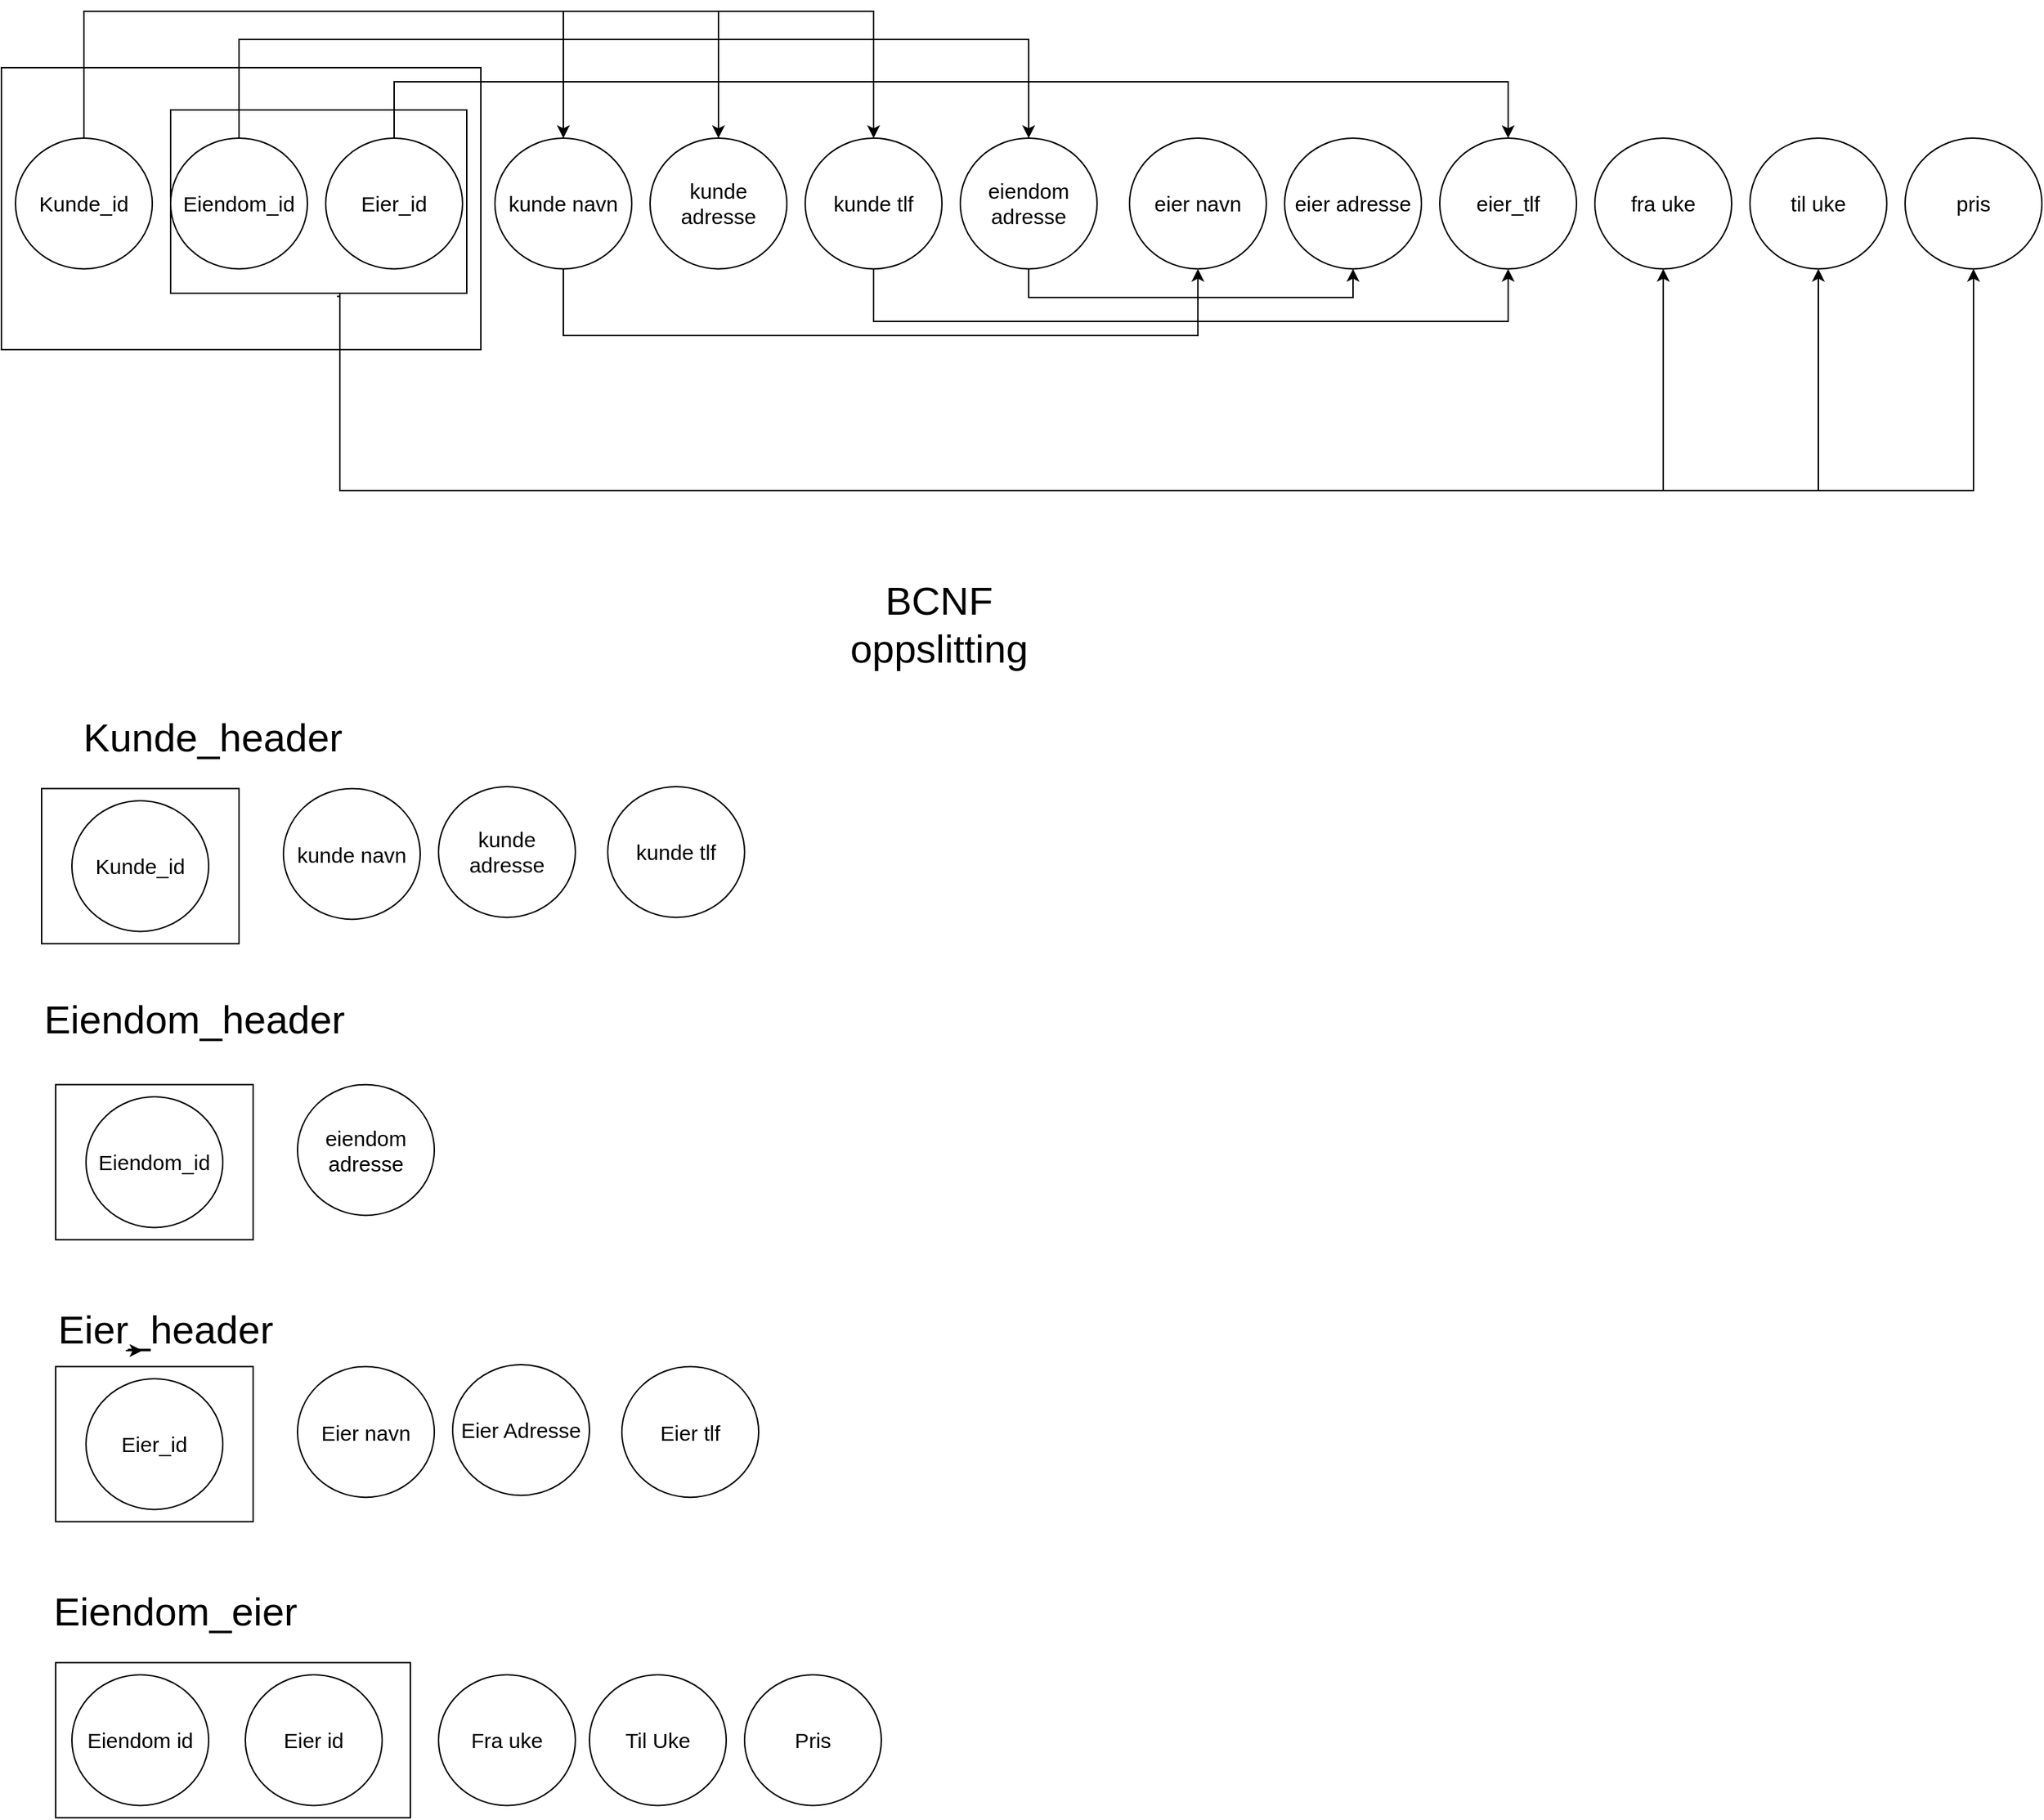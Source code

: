 <mxfile version="20.2.3" type="device"><diagram id="xydg5F0laxjMdoQF9H5E" name="Page-1"><mxGraphModel dx="1595" dy="985" grid="1" gridSize="10" guides="1" tooltips="1" connect="1" arrows="1" fold="1" page="1" pageScale="1" pageWidth="850" pageHeight="1100" math="0" shadow="0"><root><mxCell id="0"/><mxCell id="1" parent="0"/><mxCell id="0kzD_zwL2FH2p-XRasO8-18" value="" style="rounded=0;whiteSpace=wrap;html=1;fontSize=15;" vertex="1" parent="1"><mxGeometry y="110" width="340" height="200" as="geometry"/></mxCell><mxCell id="0kzD_zwL2FH2p-XRasO8-62" value="" style="rounded=0;whiteSpace=wrap;html=1;fontSize=28;fillColor=none;" vertex="1" parent="1"><mxGeometry x="38.5" y="1031.36" width="140" height="110" as="geometry"/></mxCell><mxCell id="0kzD_zwL2FH2p-XRasO8-32" style="edgeStyle=orthogonalEdgeStyle;rounded=0;orthogonalLoop=1;jettySize=auto;html=1;entryX=0.5;entryY=1;entryDx=0;entryDy=0;fontSize=15;" edge="1" parent="1" source="0kzD_zwL2FH2p-XRasO8-65" target="0kzD_zwL2FH2p-XRasO8-14"><mxGeometry relative="1" as="geometry"><mxPoint x="172.5" y="270" as="sourcePoint"/><Array as="points"><mxPoint x="240" y="410"/><mxPoint x="1179" y="410"/></Array></mxGeometry></mxCell><mxCell id="0kzD_zwL2FH2p-XRasO8-33" style="edgeStyle=orthogonalEdgeStyle;rounded=0;orthogonalLoop=1;jettySize=auto;html=1;entryX=0.5;entryY=1;entryDx=0;entryDy=0;fontSize=15;exitX=0.562;exitY=1.017;exitDx=0;exitDy=0;exitPerimeter=0;" edge="1" parent="1" source="0kzD_zwL2FH2p-XRasO8-65" target="0kzD_zwL2FH2p-XRasO8-15"><mxGeometry relative="1" as="geometry"><mxPoint x="240" y="320" as="sourcePoint"/><Array as="points"><mxPoint x="240" y="272"/><mxPoint x="240" y="410"/><mxPoint x="1289" y="410"/></Array></mxGeometry></mxCell><mxCell id="0kzD_zwL2FH2p-XRasO8-19" style="edgeStyle=orthogonalEdgeStyle;rounded=0;orthogonalLoop=1;jettySize=auto;html=1;entryX=0.5;entryY=0;entryDx=0;entryDy=0;fontSize=15;" edge="1" parent="1" source="0kzD_zwL2FH2p-XRasO8-2" target="0kzD_zwL2FH2p-XRasO8-3"><mxGeometry relative="1" as="geometry"><Array as="points"><mxPoint x="59" y="70"/><mxPoint x="399" y="70"/></Array></mxGeometry></mxCell><mxCell id="0kzD_zwL2FH2p-XRasO8-21" style="edgeStyle=orthogonalEdgeStyle;rounded=0;orthogonalLoop=1;jettySize=auto;html=1;entryX=0.5;entryY=0;entryDx=0;entryDy=0;fontSize=15;" edge="1" parent="1" source="0kzD_zwL2FH2p-XRasO8-2" target="0kzD_zwL2FH2p-XRasO8-7"><mxGeometry relative="1" as="geometry"><Array as="points"><mxPoint x="59" y="70"/><mxPoint x="619" y="70"/></Array></mxGeometry></mxCell><mxCell id="0kzD_zwL2FH2p-XRasO8-22" style="edgeStyle=orthogonalEdgeStyle;rounded=0;orthogonalLoop=1;jettySize=auto;html=1;entryX=0.5;entryY=0;entryDx=0;entryDy=0;fontSize=15;" edge="1" parent="1" source="0kzD_zwL2FH2p-XRasO8-2" target="0kzD_zwL2FH2p-XRasO8-6"><mxGeometry relative="1" as="geometry"><Array as="points"><mxPoint x="59" y="70"/><mxPoint x="509" y="70"/></Array></mxGeometry></mxCell><mxCell id="0kzD_zwL2FH2p-XRasO8-2" value="&lt;font style=&quot;font-size: 15px;&quot;&gt;Kunde_id&lt;/font&gt;" style="ellipse;whiteSpace=wrap;html=1;aspect=fixed;fontSize=15;" vertex="1" parent="1"><mxGeometry x="10" y="160" width="97" height="92.72" as="geometry"/></mxCell><mxCell id="0kzD_zwL2FH2p-XRasO8-30" style="edgeStyle=orthogonalEdgeStyle;rounded=0;orthogonalLoop=1;jettySize=auto;html=1;entryX=0.5;entryY=1;entryDx=0;entryDy=0;fontSize=15;" edge="1" parent="1" source="0kzD_zwL2FH2p-XRasO8-3" target="0kzD_zwL2FH2p-XRasO8-9"><mxGeometry relative="1" as="geometry"><Array as="points"><mxPoint x="399" y="300"/><mxPoint x="849" y="300"/></Array></mxGeometry></mxCell><mxCell id="0kzD_zwL2FH2p-XRasO8-3" value="&lt;font style=&quot;font-size: 15px;&quot;&gt;kunde navn&lt;/font&gt;" style="ellipse;whiteSpace=wrap;html=1;aspect=fixed;fontSize=15;" vertex="1" parent="1"><mxGeometry x="350" y="160" width="97" height="92.72" as="geometry"/></mxCell><mxCell id="0kzD_zwL2FH2p-XRasO8-23" style="edgeStyle=orthogonalEdgeStyle;rounded=0;orthogonalLoop=1;jettySize=auto;html=1;entryX=0.5;entryY=0;entryDx=0;entryDy=0;fontSize=15;" edge="1" parent="1" source="0kzD_zwL2FH2p-XRasO8-4" target="0kzD_zwL2FH2p-XRasO8-8"><mxGeometry relative="1" as="geometry"><Array as="points"><mxPoint x="169" y="90"/><mxPoint x="729" y="90"/></Array></mxGeometry></mxCell><mxCell id="0kzD_zwL2FH2p-XRasO8-4" value="&lt;font style=&quot;font-size: 15px;&quot;&gt;Eiendom_id&lt;/font&gt;" style="ellipse;whiteSpace=wrap;html=1;aspect=fixed;fontSize=15;" vertex="1" parent="1"><mxGeometry x="120" y="160" width="97" height="92.72" as="geometry"/></mxCell><mxCell id="0kzD_zwL2FH2p-XRasO8-26" style="edgeStyle=orthogonalEdgeStyle;rounded=0;orthogonalLoop=1;jettySize=auto;html=1;entryX=0.5;entryY=0;entryDx=0;entryDy=0;fontSize=15;" edge="1" parent="1" source="0kzD_zwL2FH2p-XRasO8-5" target="0kzD_zwL2FH2p-XRasO8-13"><mxGeometry relative="1" as="geometry"><Array as="points"><mxPoint x="279" y="120"/><mxPoint x="1069" y="120"/></Array></mxGeometry></mxCell><mxCell id="0kzD_zwL2FH2p-XRasO8-5" value="&lt;font style=&quot;font-size: 15px;&quot;&gt;Eier_id&lt;/font&gt;" style="ellipse;whiteSpace=wrap;html=1;aspect=fixed;fontSize=15;" vertex="1" parent="1"><mxGeometry x="230" y="160" width="97" height="92.72" as="geometry"/></mxCell><mxCell id="0kzD_zwL2FH2p-XRasO8-6" value="&lt;span style=&quot;font-size: 15px;&quot;&gt;kunde adresse&lt;/span&gt;" style="ellipse;whiteSpace=wrap;html=1;aspect=fixed;fontSize=15;" vertex="1" parent="1"><mxGeometry x="460" y="160" width="97" height="92.72" as="geometry"/></mxCell><mxCell id="0kzD_zwL2FH2p-XRasO8-31" style="edgeStyle=orthogonalEdgeStyle;rounded=0;orthogonalLoop=1;jettySize=auto;html=1;entryX=0.5;entryY=1;entryDx=0;entryDy=0;fontSize=15;" edge="1" parent="1" source="0kzD_zwL2FH2p-XRasO8-7" target="0kzD_zwL2FH2p-XRasO8-13"><mxGeometry relative="1" as="geometry"><Array as="points"><mxPoint x="619" y="290"/><mxPoint x="1069" y="290"/></Array></mxGeometry></mxCell><mxCell id="0kzD_zwL2FH2p-XRasO8-7" value="&lt;span style=&quot;font-size: 15px;&quot;&gt;kunde tlf&lt;/span&gt;&lt;span style=&quot;color: rgba(0, 0, 0, 0); font-family: monospace; font-size: 0px; text-align: start;&quot;&gt;%3CmxGraphModel%3E%3Croot%3E%3CmxCell%20id%3D%220%22%2F%3E%3CmxCell%20id%3D%221%22%20parent%3D%220%22%2F%3E%3CmxCell%20id%3D%222%22%20value%3D%22%26lt%3Bspan%20style%3D%26quot%3Bfont-size%3A%2015px%3B%26quot%3B%26gt%3Bkunde%20adresse%26lt%3B%2Fspan%26gt%3B%22%20style%3D%22ellipse%3BwhiteSpace%3Dwrap%3Bhtml%3D1%3Baspect%3Dfixed%3BfontSize%3D15%3B%22%20vertex%3D%221%22%20parent%3D%221%22%3E%3CmxGeometry%20x%3D%22460%22%20y%3D%22160%22%20width%3D%2297%22%20height%3D%2292.72%22%20as%3D%22geometry%22%2F%3E%3C%2FmxCell%3E%3C%2Froot%3E%3C%2FmxGraphModel%3E&lt;/span&gt;" style="ellipse;whiteSpace=wrap;html=1;aspect=fixed;fontSize=15;" vertex="1" parent="1"><mxGeometry x="570" y="160" width="97" height="92.72" as="geometry"/></mxCell><mxCell id="0kzD_zwL2FH2p-XRasO8-29" style="edgeStyle=orthogonalEdgeStyle;rounded=0;orthogonalLoop=1;jettySize=auto;html=1;entryX=0.5;entryY=1;entryDx=0;entryDy=0;fontSize=15;" edge="1" parent="1" source="0kzD_zwL2FH2p-XRasO8-8" target="0kzD_zwL2FH2p-XRasO8-10"><mxGeometry relative="1" as="geometry"><Array as="points"><mxPoint x="729" y="273"/><mxPoint x="959" y="273"/></Array></mxGeometry></mxCell><mxCell id="0kzD_zwL2FH2p-XRasO8-8" value="&lt;span style=&quot;font-size: 15px;&quot;&gt;eiendom adresse&lt;/span&gt;" style="ellipse;whiteSpace=wrap;html=1;aspect=fixed;fontSize=15;" vertex="1" parent="1"><mxGeometry x="680" y="160" width="97" height="92.72" as="geometry"/></mxCell><mxCell id="0kzD_zwL2FH2p-XRasO8-9" value="eier navn" style="ellipse;whiteSpace=wrap;html=1;aspect=fixed;fontSize=15;" vertex="1" parent="1"><mxGeometry x="800" y="160" width="97" height="92.72" as="geometry"/></mxCell><mxCell id="0kzD_zwL2FH2p-XRasO8-10" value="&lt;span style=&quot;font-size: 15px;&quot;&gt;eier adresse&lt;/span&gt;" style="ellipse;whiteSpace=wrap;html=1;aspect=fixed;fontSize=15;" vertex="1" parent="1"><mxGeometry x="910" y="160" width="97" height="92.72" as="geometry"/></mxCell><mxCell id="0kzD_zwL2FH2p-XRasO8-13" value="&lt;span style=&quot;font-size: 15px;&quot;&gt;eier_tlf&lt;/span&gt;&lt;span style=&quot;color: rgba(0, 0, 0, 0); font-family: monospace; font-size: 0px; text-align: start;&quot;&gt;%3CmxGraphModel%3E%3Croot%3E%3CmxCell%20id%3D%220%22%2F%3E%3CmxCell%20id%3D%221%22%20parent%3D%220%22%2F%3E%3CmxCell%20id%3D%222%22%20value%3D%22%26lt%3Bspan%20style%3D%26quot%3Bfont-size%3A%2015px%3B%26quot%3B%26gt%3Beiendom%20adresse%26lt%3B%2Fspan%26gt%3B%22%20style%3D%22ellipse%3BwhiteSpace%3Dwrap%3Bhtml%3D1%3Baspect%3Dfixed%3BfontSize%3D15%3B%22%20vertex%3D%221%22%20parent%3D%221%22%3E%3CmxGeometry%20x%3D%22910%22%20y%3D%22160%22%20width%3D%2297%22%20height%3D%2292.72%22%20as%3D%22geometry%22%2F%3E%3C%2FmxCell%3E%3C%2Froot%3E%3C%2FmxGraphModel%3E&lt;/span&gt;" style="ellipse;whiteSpace=wrap;html=1;aspect=fixed;fontSize=15;" vertex="1" parent="1"><mxGeometry x="1020" y="160" width="97" height="92.72" as="geometry"/></mxCell><mxCell id="0kzD_zwL2FH2p-XRasO8-14" value="&lt;span style=&quot;font-size: 15px;&quot;&gt;fra uke&lt;/span&gt;" style="ellipse;whiteSpace=wrap;html=1;aspect=fixed;fontSize=15;" vertex="1" parent="1"><mxGeometry x="1130" y="160" width="97" height="92.72" as="geometry"/></mxCell><mxCell id="0kzD_zwL2FH2p-XRasO8-15" value="&lt;span style=&quot;font-size: 15px;&quot;&gt;til uke&lt;/span&gt;" style="ellipse;whiteSpace=wrap;html=1;aspect=fixed;fontSize=15;" vertex="1" parent="1"><mxGeometry x="1240" y="160" width="97" height="92.72" as="geometry"/></mxCell><mxCell id="0kzD_zwL2FH2p-XRasO8-16" value="&lt;span style=&quot;font-size: 15px;&quot;&gt;pris&lt;/span&gt;" style="ellipse;whiteSpace=wrap;html=1;aspect=fixed;fontSize=15;" vertex="1" parent="1"><mxGeometry x="1350" y="160" width="97" height="92.72" as="geometry"/></mxCell><mxCell id="0kzD_zwL2FH2p-XRasO8-39" value="BCNF oppslitting&lt;br style=&quot;font-size: 28px;&quot;&gt;" style="text;html=1;strokeColor=none;fillColor=none;align=center;verticalAlign=middle;whiteSpace=wrap;rounded=0;fontSize=28;" vertex="1" parent="1"><mxGeometry x="580" y="450" width="170" height="110" as="geometry"/></mxCell><mxCell id="0kzD_zwL2FH2p-XRasO8-40" value="&lt;font style=&quot;font-size: 15px;&quot;&gt;Kunde_id&lt;/font&gt;" style="ellipse;whiteSpace=wrap;html=1;aspect=fixed;fontSize=15;" vertex="1" parent="1"><mxGeometry x="50" y="630" width="97" height="92.72" as="geometry"/></mxCell><mxCell id="0kzD_zwL2FH2p-XRasO8-41" value="&lt;font style=&quot;font-size: 15px;&quot;&gt;kunde navn&lt;/font&gt;" style="ellipse;whiteSpace=wrap;html=1;aspect=fixed;fontSize=15;" vertex="1" parent="1"><mxGeometry x="200" y="621.36" width="97" height="92.72" as="geometry"/></mxCell><mxCell id="0kzD_zwL2FH2p-XRasO8-42" value="&lt;span style=&quot;font-size: 15px;&quot;&gt;kunde adresse&lt;/span&gt;" style="ellipse;whiteSpace=wrap;html=1;aspect=fixed;fontSize=15;" vertex="1" parent="1"><mxGeometry x="310" y="620" width="97" height="92.72" as="geometry"/></mxCell><mxCell id="0kzD_zwL2FH2p-XRasO8-43" value="&lt;span style=&quot;font-size: 15px;&quot;&gt;kunde tlf&lt;/span&gt;&lt;span style=&quot;color: rgba(0, 0, 0, 0); font-family: monospace; font-size: 0px; text-align: start;&quot;&gt;%3CmxGraphModel%3E%3Croot%3E%3CmxCell%20id%3D%220%22%2F%3E%3CmxCell%20id%3D%221%22%20parent%3D%220%22%2F%3E%3CmxCell%20id%3D%222%22%20value%3D%22%26lt%3Bspan%20style%3D%26quot%3Bfont-size%3A%2015px%3B%26quot%3B%26gt%3Bkunde%20adresse%26lt%3B%2Fspan%26gt%3B%22%20style%3D%22ellipse%3BwhiteSpace%3Dwrap%3Bhtml%3D1%3Baspect%3Dfixed%3BfontSize%3D15%3B%22%20vertex%3D%221%22%20parent%3D%221%22%3E%3CmxGeometry%20x%3D%22460%22%20y%3D%22160%22%20width%3D%2297%22%20height%3D%2292.72%22%20as%3D%22geometry%22%2F%3E%3C%2FmxCell%3E%3C%2Froot%3E%3C%2FmxGraphModel%3E&lt;/span&gt;" style="ellipse;whiteSpace=wrap;html=1;aspect=fixed;fontSize=15;" vertex="1" parent="1"><mxGeometry x="430" y="620" width="97" height="92.72" as="geometry"/></mxCell><mxCell id="0kzD_zwL2FH2p-XRasO8-47" value="" style="rounded=0;whiteSpace=wrap;html=1;fontSize=28;fillColor=none;" vertex="1" parent="1"><mxGeometry x="28.5" y="621.36" width="140" height="110" as="geometry"/></mxCell><mxCell id="0kzD_zwL2FH2p-XRasO8-49" value="Kunde_header" style="text;html=1;strokeColor=none;fillColor=none;align=center;verticalAlign=middle;whiteSpace=wrap;rounded=0;fontSize=28;" vertex="1" parent="1"><mxGeometry x="120" y="570" width="60" height="30" as="geometry"/></mxCell><mxCell id="0kzD_zwL2FH2p-XRasO8-50" value="Eiendom_header" style="text;html=1;strokeColor=none;fillColor=none;align=center;verticalAlign=middle;whiteSpace=wrap;rounded=0;fontSize=28;" vertex="1" parent="1"><mxGeometry x="107" y="770" width="60" height="30" as="geometry"/></mxCell><mxCell id="0kzD_zwL2FH2p-XRasO8-54" value="eiendom adresse" style="ellipse;whiteSpace=wrap;html=1;aspect=fixed;fontSize=15;" vertex="1" parent="1"><mxGeometry x="210" y="831.36" width="97" height="92.72" as="geometry"/></mxCell><mxCell id="0kzD_zwL2FH2p-XRasO8-57" value="" style="rounded=0;whiteSpace=wrap;html=1;fontSize=28;fillColor=none;" vertex="1" parent="1"><mxGeometry x="38.5" y="831.36" width="140" height="110" as="geometry"/></mxCell><mxCell id="0kzD_zwL2FH2p-XRasO8-53" value="Eiendom_id" style="ellipse;whiteSpace=wrap;html=1;aspect=fixed;fontSize=15;" vertex="1" parent="1"><mxGeometry x="60" y="840" width="97" height="92.72" as="geometry"/></mxCell><mxCell id="0kzD_zwL2FH2p-XRasO8-58" value="&lt;font style=&quot;font-size: 15px;&quot;&gt;Eier_id&lt;/font&gt;" style="ellipse;whiteSpace=wrap;html=1;aspect=fixed;fontSize=15;" vertex="1" parent="1"><mxGeometry x="60" y="1040" width="97" height="92.72" as="geometry"/></mxCell><mxCell id="0kzD_zwL2FH2p-XRasO8-59" value="&lt;font style=&quot;font-size: 15px;&quot;&gt;Eier navn&lt;/font&gt;" style="ellipse;whiteSpace=wrap;html=1;aspect=fixed;fontSize=15;" vertex="1" parent="1"><mxGeometry x="210" y="1031.36" width="97" height="92.72" as="geometry"/></mxCell><mxCell id="0kzD_zwL2FH2p-XRasO8-60" value="Eier Adresse" style="ellipse;whiteSpace=wrap;html=1;aspect=fixed;fontSize=15;" vertex="1" parent="1"><mxGeometry x="320" y="1030" width="97" height="92.72" as="geometry"/></mxCell><mxCell id="0kzD_zwL2FH2p-XRasO8-61" value="Eier tlf" style="ellipse;whiteSpace=wrap;html=1;aspect=fixed;fontSize=15;" vertex="1" parent="1"><mxGeometry x="440" y="1031.36" width="97" height="92.72" as="geometry"/></mxCell><mxCell id="0kzD_zwL2FH2p-XRasO8-64" value="Eier_header" style="text;html=1;strokeColor=none;fillColor=none;align=center;verticalAlign=middle;whiteSpace=wrap;rounded=0;fontSize=28;" vertex="1" parent="1"><mxGeometry x="60" y="990" width="113" height="30" as="geometry"/></mxCell><mxCell id="0kzD_zwL2FH2p-XRasO8-67" style="edgeStyle=orthogonalEdgeStyle;rounded=0;orthogonalLoop=1;jettySize=auto;html=1;fontSize=28;entryX=0.5;entryY=1;entryDx=0;entryDy=0;" edge="1" parent="1" source="0kzD_zwL2FH2p-XRasO8-65" target="0kzD_zwL2FH2p-XRasO8-16"><mxGeometry relative="1" as="geometry"><Array as="points"><mxPoint x="240" y="410"/><mxPoint x="1399" y="410"/></Array></mxGeometry></mxCell><mxCell id="0kzD_zwL2FH2p-XRasO8-65" value="" style="rounded=0;whiteSpace=wrap;html=1;fontSize=28;fillColor=none;" vertex="1" parent="1"><mxGeometry x="120" y="140" width="210" height="130" as="geometry"/></mxCell><mxCell id="0kzD_zwL2FH2p-XRasO8-68" style="edgeStyle=orthogonalEdgeStyle;rounded=0;orthogonalLoop=1;jettySize=auto;html=1;exitX=0.25;exitY=1;exitDx=0;exitDy=0;entryX=0.354;entryY=1.005;entryDx=0;entryDy=0;entryPerimeter=0;fontSize=28;" edge="1" parent="1" source="0kzD_zwL2FH2p-XRasO8-64" target="0kzD_zwL2FH2p-XRasO8-64"><mxGeometry relative="1" as="geometry"/></mxCell><mxCell id="0kzD_zwL2FH2p-XRasO8-69" value="Eiendom_eier" style="text;html=1;strokeColor=none;fillColor=none;align=center;verticalAlign=middle;whiteSpace=wrap;rounded=0;fontSize=28;" vertex="1" parent="1"><mxGeometry x="97" y="1190" width="53" height="30" as="geometry"/></mxCell><mxCell id="0kzD_zwL2FH2p-XRasO8-70" value="" style="rounded=0;whiteSpace=wrap;html=1;fontSize=28;fillColor=none;" vertex="1" parent="1"><mxGeometry x="38.5" y="1241.36" width="251.5" height="110" as="geometry"/></mxCell><mxCell id="0kzD_zwL2FH2p-XRasO8-71" value="Eiendom id&lt;span style=&quot;color: rgba(0, 0, 0, 0); font-family: monospace; font-size: 0px; text-align: start;&quot;&gt;%3CmxGraphModel%3E%3Croot%3E%3CmxCell%20id%3D%220%22%2F%3E%3CmxCell%20id%3D%221%22%20parent%3D%220%22%2F%3E%3CmxCell%20id%3D%222%22%20value%3D%22%22%20style%3D%22rounded%3D0%3BwhiteSpace%3Dwrap%3Bhtml%3D1%3BfontSize%3D28%3BfillColor%3Dnone%3B%22%20vertex%3D%221%22%20parent%3D%221%22%3E%3CmxGeometry%20x%3D%2238.5%22%20y%3D%221031.36%22%20width%3D%22140%22%20height%3D%22110%22%20as%3D%22geometry%22%2F%3E%3C%2FmxCell%3E%3CmxCell%20id%3D%223%22%20value%3D%22%26lt%3Bfont%20style%3D%26quot%3Bfont-size%3A%2015px%3B%26quot%3B%26gt%3BEier_id%26lt%3B%2Ffont%26gt%3B%22%20style%3D%22ellipse%3BwhiteSpace%3Dwrap%3Bhtml%3D1%3Baspect%3Dfixed%3BfontSize%3D15%3B%22%20vertex%3D%221%22%20parent%3D%221%22%3E%3CmxGeometry%20x%3D%2260%22%20y%3D%221040%22%20width%3D%2297%22%20height%3D%2292.72%22%20as%3D%22geometry%22%2F%3E%3C%2FmxCell%3E%3CmxCell%20id%3D%224%22%20value%3D%22%26lt%3Bfont%20style%3D%26quot%3Bfont-size%3A%2015px%3B%26quot%3B%26gt%3BEier%20navn%26lt%3B%2Ffont%26gt%3B%22%20style%3D%22ellipse%3BwhiteSpace%3Dwrap%3Bhtml%3D1%3Baspect%3Dfixed%3BfontSize%3D15%3B%22%20vertex%3D%221%22%20parent%3D%221%22%3E%3CmxGeometry%20x%3D%22210%22%20y%3D%221031.36%22%20width%3D%2297%22%20height%3D%2292.72%22%20as%3D%22geometry%22%2F%3E%3C%2FmxCell%3E%3CmxCell%20id%3D%225%22%20value%3D%22Eier%20Adresse%22%20style%3D%22ellipse%3BwhiteSpace%3Dwrap%3Bhtml%3D1%3Baspect%3Dfixed%3BfontSize%3D15%3B%22%20vertex%3D%221%22%20parent%3D%221%22%3E%3CmxGeometry%20x%3D%22320%22%20y%3D%221030%22%20width%3D%2297%22%20height%3D%2292.72%22%20as%3D%22geometry%22%2F%3E%3C%2FmxCell%3E%3CmxCell%20id%3D%226%22%20value%3D%22Eier%20tlf%22%20style%3D%22ellipse%3BwhiteSpace%3Dwrap%3Bhtml%3D1%3Baspect%3Dfixed%3BfontSize%3D15%3B%22%20vertex%3D%221%22%20parent%3D%221%22%3E%3CmxGeometry%20x%3D%22440%22%20y%3D%221031.36%22%20width%3D%2297%22%20height%3D%2292.72%22%20as%3D%22geometry%22%2F%3E%3C%2FmxCell%3E%3C%2Froot%3E%3C%2FmxGraphModel%3E&lt;/span&gt;" style="ellipse;whiteSpace=wrap;html=1;aspect=fixed;fontSize=15;" vertex="1" parent="1"><mxGeometry x="50" y="1250" width="97" height="92.72" as="geometry"/></mxCell><mxCell id="0kzD_zwL2FH2p-XRasO8-72" value="&lt;font style=&quot;font-size: 15px;&quot;&gt;Fra uke&lt;/font&gt;" style="ellipse;whiteSpace=wrap;html=1;aspect=fixed;fontSize=15;" vertex="1" parent="1"><mxGeometry x="310" y="1250" width="97" height="92.72" as="geometry"/></mxCell><mxCell id="0kzD_zwL2FH2p-XRasO8-73" value="Til Uke" style="ellipse;whiteSpace=wrap;html=1;aspect=fixed;fontSize=15;" vertex="1" parent="1"><mxGeometry x="417" y="1250" width="97" height="92.72" as="geometry"/></mxCell><mxCell id="0kzD_zwL2FH2p-XRasO8-74" value="Pris" style="ellipse;whiteSpace=wrap;html=1;aspect=fixed;fontSize=15;" vertex="1" parent="1"><mxGeometry x="527" y="1250.0" width="97" height="92.72" as="geometry"/></mxCell><mxCell id="0kzD_zwL2FH2p-XRasO8-76" value="Eier id" style="ellipse;whiteSpace=wrap;html=1;aspect=fixed;fontSize=15;" vertex="1" parent="1"><mxGeometry x="173" y="1250" width="97" height="92.72" as="geometry"/></mxCell></root></mxGraphModel></diagram></mxfile>